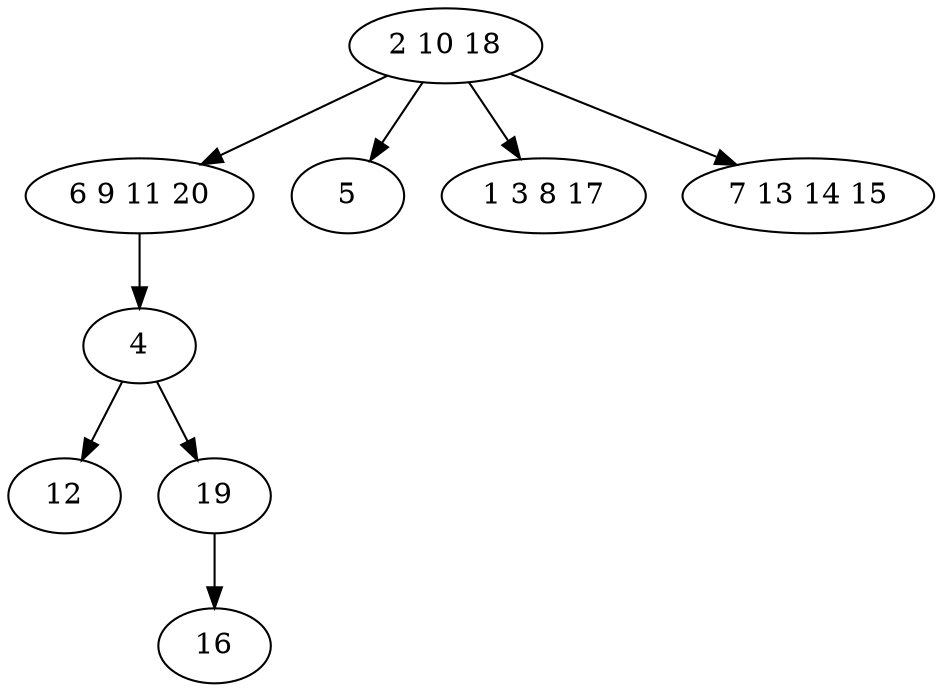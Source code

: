 digraph true_tree {
	"0" -> "1"
	"0" -> "2"
	"1" -> "3"
	"3" -> "4"
	"3" -> "5"
	"0" -> "6"
	"5" -> "7"
	"0" -> "8"
	"0" [label="2 10 18"];
	"1" [label="6 9 11 20"];
	"2" [label="5"];
	"3" [label="4"];
	"4" [label="12"];
	"5" [label="19"];
	"6" [label="1 3 8 17"];
	"7" [label="16"];
	"8" [label="7 13 14 15"];
}
